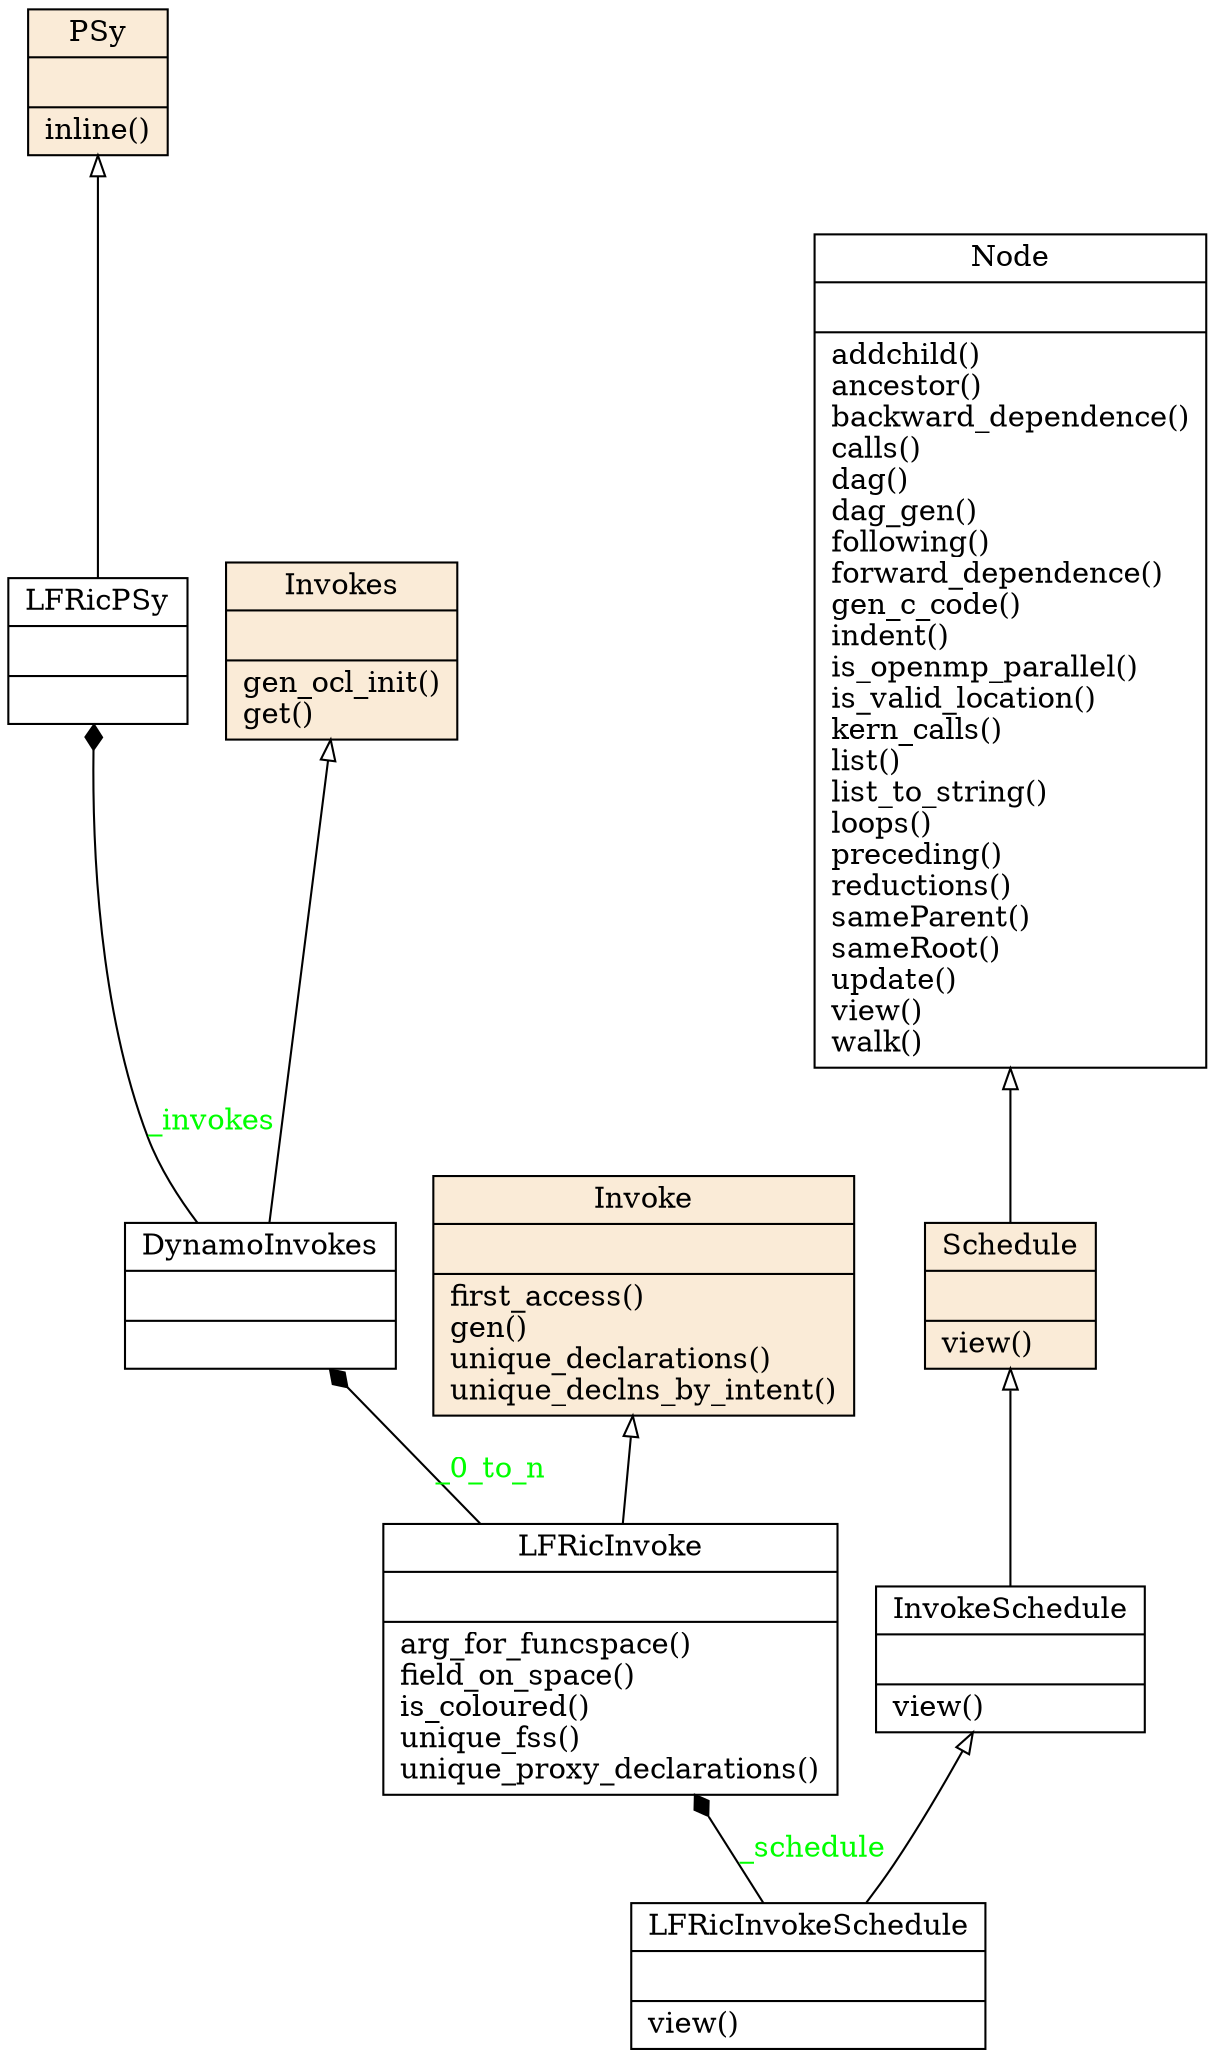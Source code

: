 digraph "classes_dynamo0p3" {
charset="utf-8"
rankdir=BT

"20" [label="{LFRicInvoke|\l|arg_for_funcspace()\lfield_on_space()\lis_coloured()\lunique_fss()\lunique_proxy_declarations()\l}", shape="record"];
"21" [label="{LFRicInvokeSchedule|\l|view()\l}", shape="record"];
"35" [label="{DynamoInvokes|\l|}", shape="record"];
"36" [label="{LFRicPSy|\l|}", shape="record"];
"45" [label="{Invoke|\l|first_access()\lgen()\lunique_declarations()\lunique_declns_by_intent()\l}", shape="record", style=filled, fillcolor="antiquewhite"];
"46" [label="{InvokeSchedule|\l|view()\l}", shape="record"];
"47" [label="{Invokes|\l|gen_ocl_init()\lget()\l}", shape="record", style=filled, fillcolor="antiquewhite"];
"54" [label="{Node|\l|addchild()\lancestor()\lbackward_dependence()\lcalls()\ldag()\ldag_gen()\lfollowing()\lforward_dependence()\lgen_c_code()\lindent()\lis_openmp_parallel()\lis_valid_location()\lkern_calls()\llist()\llist_to_string()\lloops()\lpreceding()\lreductions()\lsameParent()\lsameRoot()\lupdate()\lview()\lwalk()\l}", shape="record"];
"55" [label="{PSy|\l|inline()\l}", shape="record", style=filled, fillcolor="antiquewhite"];
"56" [label="{Schedule|\l|view()\l}", shape="record", style=filled, fillcolor="antiquewhite"];

"20" -> "45" [arrowhead="empty", arrowtail="none"];
"20" -> "35" [arrowhead="diamond", arrowtail="none", fontcolor="green", label="_0_to_n", style="solid"];
"21" -> "46" [arrowhead="empty", arrowtail="none"];
"21" -> "20" [arrowhead="diamond", arrowtail="none", fontcolor="green", label="_schedule", style="solid"];
"35" -> "47" [arrowhead="empty", arrowtail="none"];
"35" -> "36" [arrowhead="diamond", arrowtail="none", fontcolor="green", label="_invokes", style="solid"];
"36" -> "55" [arrowhead="empty", arrowtail="none"];
"46" -> "56" [arrowhead="empty", arrowtail="none"];
"56" -> "54" [arrowhead="empty", arrowtail="none"];

}
